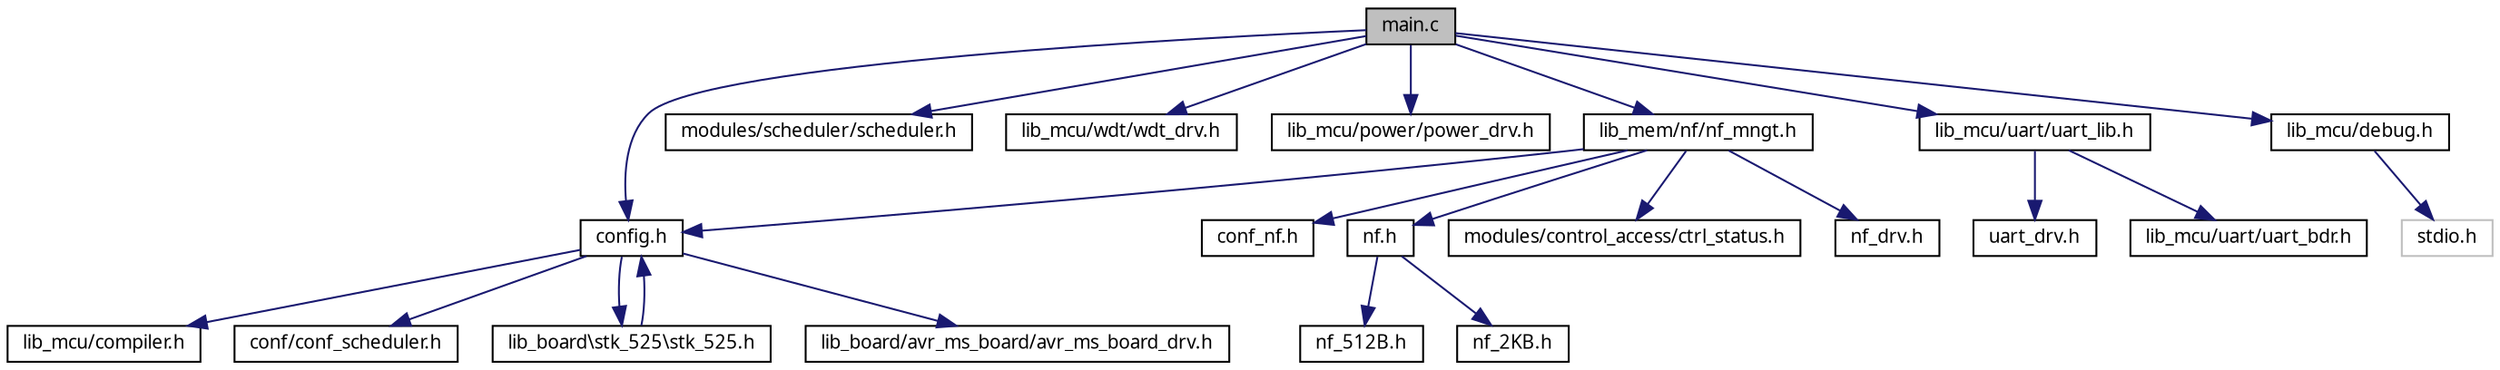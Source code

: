 digraph G
{
  edge [fontname="FreeSans.ttf",fontsize=10,labelfontname="FreeSans.ttf",labelfontsize=10];
  node [fontname="FreeSans.ttf",fontsize=10,shape=record];
  Node1 [label="main.c",height=0.2,width=0.4,color="black", fillcolor="grey75", style="filled" fontcolor="black"];
  Node1 -> Node2 [color="midnightblue",fontsize=10,style="solid",fontname="FreeSans.ttf"];
  Node2 [label="config.h",height=0.2,width=0.4,color="black", fillcolor="white", style="filled",URL="$a00039.html"];
  Node2 -> Node3 [color="midnightblue",fontsize=10,style="solid",fontname="FreeSans.ttf"];
  Node3 [label="lib_mcu/compiler.h",height=0.2,width=0.4,color="black", fillcolor="white", style="filled",URL="$a00032.html"];
  Node2 -> Node4 [color="midnightblue",fontsize=10,style="solid",fontname="FreeSans.ttf"];
  Node4 [label="conf/conf_scheduler.h",height=0.2,width=0.4,color="black", fillcolor="white", style="filled",URL="$a00036.html"];
  Node2 -> Node5 [color="midnightblue",fontsize=10,style="solid",fontname="FreeSans.ttf"];
  Node5 [label="lib_board\\stk_525\\stk_525.h",height=0.2,width=0.4,color="black", fillcolor="white", style="filled",URL="$a00073.html"];
  Node5 -> Node2 [color="midnightblue",fontsize=10,style="solid",fontname="FreeSans.ttf"];
  Node2 -> Node6 [color="midnightblue",fontsize=10,style="solid",fontname="FreeSans.ttf"];
  Node6 [label="lib_board/avr_ms_board/avr_ms_board_drv.h",height=0.2,width=0.4,color="black", fillcolor="white", style="filled",URL="$a00029.html"];
  Node1 -> Node7 [color="midnightblue",fontsize=10,style="solid",fontname="FreeSans.ttf"];
  Node7 [label="modules/scheduler/scheduler.h",height=0.2,width=0.4,color="black", fillcolor="white", style="filled",URL="$a00069.html"];
  Node1 -> Node8 [color="midnightblue",fontsize=10,style="solid",fontname="FreeSans.ttf"];
  Node8 [label="lib_mcu/wdt/wdt_drv.h",height=0.2,width=0.4,color="black", fillcolor="white", style="filled",URL="$a00095.html"];
  Node1 -> Node9 [color="midnightblue",fontsize=10,style="solid",fontname="FreeSans.ttf"];
  Node9 [label="lib_mcu/power/power_drv.h",height=0.2,width=0.4,color="black", fillcolor="white", style="filled",URL="$a00067.html"];
  Node1 -> Node10 [color="midnightblue",fontsize=10,style="solid",fontname="FreeSans.ttf"];
  Node10 [label="lib_mem/nf/nf_mngt.h",height=0.2,width=0.4,color="black", fillcolor="white", style="filled",URL="$a00063.html"];
  Node10 -> Node2 [color="midnightblue",fontsize=10,style="solid",fontname="FreeSans.ttf"];
  Node10 -> Node11 [color="midnightblue",fontsize=10,style="solid",fontname="FreeSans.ttf"];
  Node11 [label="conf_nf.h",height=0.2,width=0.4,color="black", fillcolor="white", style="filled",URL="$a00035.html"];
  Node10 -> Node12 [color="midnightblue",fontsize=10,style="solid",fontname="FreeSans.ttf"];
  Node12 [label="nf.h",height=0.2,width=0.4,color="black", fillcolor="white", style="filled",URL="$a00057.html"];
  Node12 -> Node13 [color="midnightblue",fontsize=10,style="solid",fontname="FreeSans.ttf"];
  Node13 [label="nf_512B.h",height=0.2,width=0.4,color="black", fillcolor="white", style="filled",URL="$a00059.html"];
  Node12 -> Node14 [color="midnightblue",fontsize=10,style="solid",fontname="FreeSans.ttf"];
  Node14 [label="nf_2KB.h",height=0.2,width=0.4,color="black", fillcolor="white", style="filled",URL="$a00058.html"];
  Node10 -> Node15 [color="midnightblue",fontsize=10,style="solid",fontname="FreeSans.ttf"];
  Node15 [label="modules/control_access/ctrl_status.h",height=0.2,width=0.4,color="black", fillcolor="white", style="filled",URL="$a00042.html"];
  Node10 -> Node16 [color="midnightblue",fontsize=10,style="solid",fontname="FreeSans.ttf"];
  Node16 [label="nf_drv.h",height=0.2,width=0.4,color="black", fillcolor="white", style="filled",URL="$a00061.html"];
  Node1 -> Node17 [color="midnightblue",fontsize=10,style="solid",fontname="FreeSans.ttf"];
  Node17 [label="lib_mcu/uart/uart_lib.h",height=0.2,width=0.4,color="black", fillcolor="white", style="filled",URL="$a00079.html"];
  Node17 -> Node18 [color="midnightblue",fontsize=10,style="solid",fontname="FreeSans.ttf"];
  Node18 [label="uart_drv.h",height=0.2,width=0.4,color="black", fillcolor="white", style="filled",URL="$a00077.html"];
  Node17 -> Node19 [color="midnightblue",fontsize=10,style="solid",fontname="FreeSans.ttf"];
  Node19 [label="lib_mcu/uart/uart_bdr.h",height=0.2,width=0.4,color="black", fillcolor="white", style="filled",URL="$a00076.html"];
  Node1 -> Node20 [color="midnightblue",fontsize=10,style="solid",fontname="FreeSans.ttf"];
  Node20 [label="lib_mcu/debug.h",height=0.2,width=0.4,color="black", fillcolor="white", style="filled",URL="$a00044.html"];
  Node20 -> Node21 [color="midnightblue",fontsize=10,style="solid",fontname="FreeSans.ttf"];
  Node21 [label="stdio.h",height=0.2,width=0.4,color="grey75", fillcolor="white", style="filled"];
}
